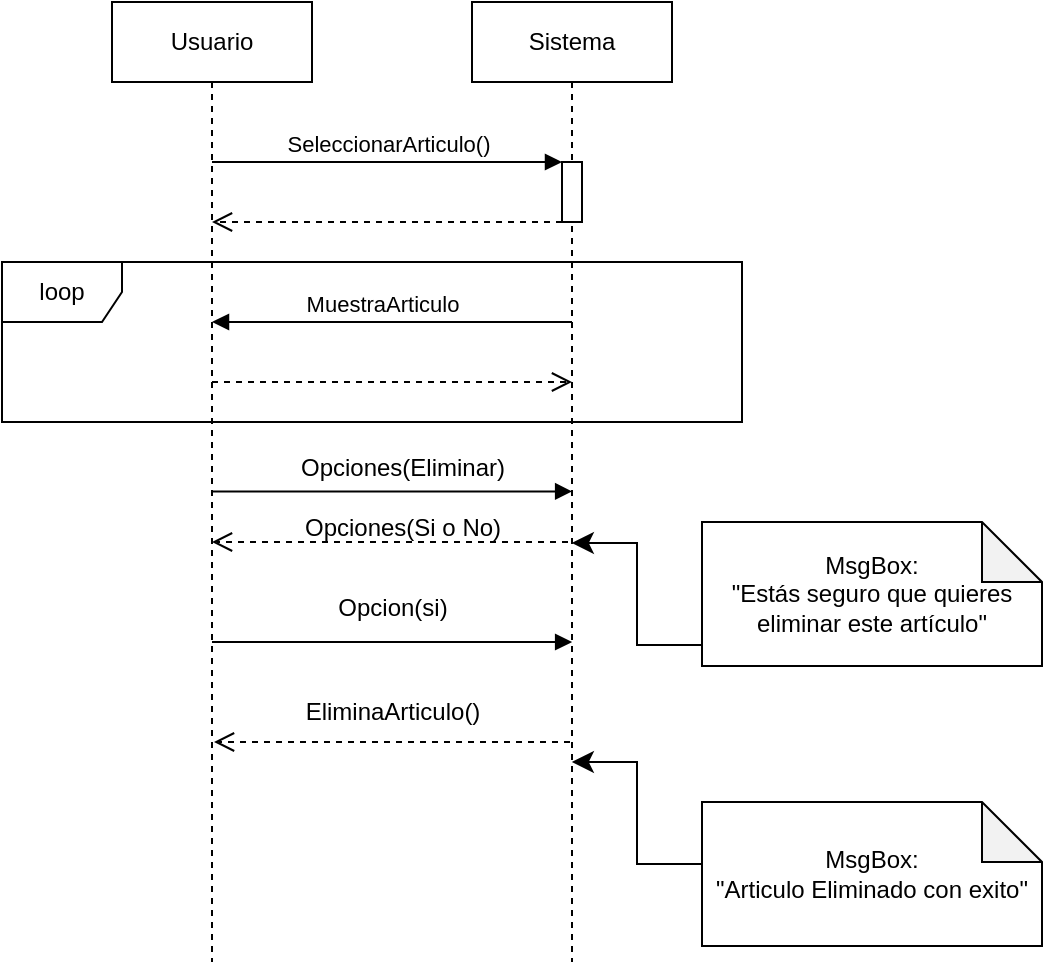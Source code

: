 <mxfile version="24.7.16">
  <diagram name="Page-1" id="2YBvvXClWsGukQMizWep">
    <mxGraphModel grid="1" page="1" gridSize="10" guides="1" tooltips="1" connect="1" arrows="1" fold="1" pageScale="1" pageWidth="850" pageHeight="1100" math="0" shadow="0">
      <root>
        <mxCell id="0" />
        <mxCell id="1" parent="0" />
        <mxCell id="aM9ryv3xv72pqoxQDRHE-1" value="Usuario" style="shape=umlLifeline;perimeter=lifelinePerimeter;whiteSpace=wrap;html=1;container=0;dropTarget=0;collapsible=0;recursiveResize=0;outlineConnect=0;portConstraint=eastwest;newEdgeStyle={&quot;edgeStyle&quot;:&quot;elbowEdgeStyle&quot;,&quot;elbow&quot;:&quot;vertical&quot;,&quot;curved&quot;:0,&quot;rounded&quot;:0};" vertex="1" parent="1">
          <mxGeometry x="285" y="50" width="100" height="480" as="geometry" />
        </mxCell>
        <mxCell id="aM9ryv3xv72pqoxQDRHE-5" value="Sistema" style="shape=umlLifeline;perimeter=lifelinePerimeter;whiteSpace=wrap;html=1;container=0;dropTarget=0;collapsible=0;recursiveResize=0;outlineConnect=0;portConstraint=eastwest;newEdgeStyle={&quot;edgeStyle&quot;:&quot;elbowEdgeStyle&quot;,&quot;elbow&quot;:&quot;vertical&quot;,&quot;curved&quot;:0,&quot;rounded&quot;:0};" vertex="1" parent="1">
          <mxGeometry x="465" y="50" width="100" height="480" as="geometry" />
        </mxCell>
        <mxCell id="aM9ryv3xv72pqoxQDRHE-6" value="&lt;span style=&quot;color: rgba(0, 0, 0, 0); font-family: monospace; font-size: 0px; text-align: start;&quot;&gt;%3CmxGraphModel%3E%3Croot%3E%3CmxCell%20id%3D%220%22%2F%3E%3CmxCell%20id%3D%221%22%20parent%3D%220%22%2F%3E%3CmxCell%20id%3D%222%22%20value%3D%22Sistema%22%20style%3D%22shape%3DumlLifeline%3Bperimeter%3DlifelinePerimeter%3BwhiteSpace%3Dwrap%3Bhtml%3D1%3Bcontainer%3D0%3BdropTarget%3D0%3Bcollapsible%3D0%3BrecursiveResize%3D0%3BoutlineConnect%3D0%3BportConstraint%3Deastwest%3BnewEdgeStyle%3D%7B%26quot%3BedgeStyle%26quot%3B%3A%26quot%3BelbowEdgeStyle%26quot%3B%2C%26quot%3Belbow%26quot%3B%3A%26quot%3Bvertical%26quot%3B%2C%26quot%3Bcurved%26quot%3B%3A0%2C%26quot%3Brounded%26quot%3B%3A0%7D%3B%22%20vertex%3D%221%22%20parent%3D%221%22%3E%3CmxGeometry%20x%3D%22465%22%20y%3D%2250%22%20width%3D%22100%22%20height%3D%22490%22%20as%3D%22geometry%22%2F%3E%3C%2FmxCell%3E%3CmxCell%20id%3D%223%22%20value%3D%22%22%20style%3D%22html%3D1%3Bpoints%3D%5B%5D%3Bperimeter%3DorthogonalPerimeter%3BoutlineConnect%3D0%3BtargetShapes%3DumlLifeline%3BportConstraint%3Deastwest%3BnewEdgeStyle%3D%7B%26quot%3BedgeStyle%26quot%3B%3A%26quot%3BelbowEdgeStyle%26quot%3B%2C%26quot%3Belbow%26quot%3B%3A%26quot%3Bvertical%26quot%3B%2C%26quot%3Bcurved%26quot%3B%3A0%2C%26quot%3Brounded%26quot%3B%3A0%7D%3B%22%20vertex%3D%221%22%20parent%3D%222%22%3E%3CmxGeometry%20x%3D%2245%22%20y%3D%2280%22%20width%3D%2210%22%20height%3D%22130%22%20as%3D%22geometry%22%2F%3E%3C%2FmxCell%3E%3C%2Froot%3E%3C%2FmxGraphModel%3E&lt;/span&gt;" style="html=1;points=[];perimeter=orthogonalPerimeter;outlineConnect=0;targetShapes=umlLifeline;portConstraint=eastwest;newEdgeStyle={&quot;edgeStyle&quot;:&quot;elbowEdgeStyle&quot;,&quot;elbow&quot;:&quot;vertical&quot;,&quot;curved&quot;:0,&quot;rounded&quot;:0};" vertex="1" parent="aM9ryv3xv72pqoxQDRHE-5">
          <mxGeometry x="45" y="80" width="10" height="30" as="geometry" />
        </mxCell>
        <mxCell id="aM9ryv3xv72pqoxQDRHE-7" value="SeleccionarArticulo()" style="html=1;verticalAlign=bottom;endArrow=block;edgeStyle=elbowEdgeStyle;elbow=vertical;curved=0;rounded=0;" edge="1" parent="1" source="aM9ryv3xv72pqoxQDRHE-1" target="aM9ryv3xv72pqoxQDRHE-6">
          <mxGeometry relative="1" as="geometry">
            <mxPoint x="220" y="130" as="sourcePoint" />
            <Array as="points">
              <mxPoint x="425" y="130" />
            </Array>
          </mxGeometry>
        </mxCell>
        <mxCell id="Fs9v8g13hk3tJoiMynEj-2" value="" style="html=1;verticalAlign=bottom;endArrow=open;dashed=1;endSize=8;edgeStyle=elbowEdgeStyle;elbow=vertical;curved=0;rounded=0;" edge="1" parent="1" target="aM9ryv3xv72pqoxQDRHE-1">
          <mxGeometry relative="1" as="geometry">
            <mxPoint x="340" y="160" as="targetPoint" />
            <Array as="points">
              <mxPoint x="435" y="160" />
            </Array>
            <mxPoint x="510" y="160" as="sourcePoint" />
          </mxGeometry>
        </mxCell>
        <mxCell id="Fs9v8g13hk3tJoiMynEj-3" value="loop" style="shape=umlFrame;whiteSpace=wrap;html=1;pointerEvents=0;" vertex="1" parent="1">
          <mxGeometry x="230" y="180" width="370" height="80" as="geometry" />
        </mxCell>
        <mxCell id="Fs9v8g13hk3tJoiMynEj-4" value="MuestraArticulo" style="html=1;verticalAlign=bottom;endArrow=block;edgeStyle=elbowEdgeStyle;elbow=vertical;curved=0;rounded=0;" edge="1" parent="1">
          <mxGeometry x="0.517" relative="1" as="geometry">
            <mxPoint x="343" y="210" as="sourcePoint" />
            <Array as="points">
              <mxPoint x="515" y="210" />
            </Array>
            <mxPoint x="335" y="210" as="targetPoint" />
            <mxPoint as="offset" />
          </mxGeometry>
        </mxCell>
        <mxCell id="Fs9v8g13hk3tJoiMynEj-5" value="" style="html=1;verticalAlign=bottom;endArrow=open;dashed=1;endSize=8;edgeStyle=elbowEdgeStyle;elbow=vertical;curved=0;rounded=0;" edge="1" parent="1" source="aM9ryv3xv72pqoxQDRHE-1">
          <mxGeometry relative="1" as="geometry">
            <mxPoint x="515" y="240" as="targetPoint" />
            <Array as="points">
              <mxPoint x="430" y="240" />
            </Array>
            <mxPoint x="505" y="240" as="sourcePoint" />
          </mxGeometry>
        </mxCell>
        <mxCell id="Fs9v8g13hk3tJoiMynEj-12" value="" style="html=1;verticalAlign=bottom;endArrow=block;edgeStyle=elbowEdgeStyle;elbow=vertical;curved=0;rounded=0;" edge="1" parent="1">
          <mxGeometry relative="1" as="geometry">
            <mxPoint x="334.999" y="294.71" as="sourcePoint" />
            <Array as="points">
              <mxPoint x="430.07" y="294.71" />
            </Array>
            <mxPoint x="515.07" y="294.71" as="targetPoint" />
          </mxGeometry>
        </mxCell>
        <mxCell id="Fs9v8g13hk3tJoiMynEj-17" value="Opciones(Eliminar)" style="text;html=1;align=center;verticalAlign=middle;resizable=0;points=[];autosize=1;strokeColor=none;fillColor=none;" vertex="1" parent="1">
          <mxGeometry x="365" y="268" width="130" height="30" as="geometry" />
        </mxCell>
        <mxCell id="Fs9v8g13hk3tJoiMynEj-22" value="" style="html=1;verticalAlign=bottom;endArrow=open;dashed=1;endSize=8;edgeStyle=elbowEdgeStyle;elbow=vertical;curved=0;rounded=0;" edge="1" parent="1" target="aM9ryv3xv72pqoxQDRHE-1">
          <mxGeometry relative="1" as="geometry">
            <mxPoint x="338" y="320" as="targetPoint" />
            <Array as="points">
              <mxPoint x="438" y="320" />
            </Array>
            <mxPoint x="513" y="320" as="sourcePoint" />
          </mxGeometry>
        </mxCell>
        <mxCell id="Fs9v8g13hk3tJoiMynEj-24" value="MsgBox:&lt;div&gt;&quot;Estás seguro que quieres eliminar este artículo&quot;&lt;/div&gt;" style="shape=note;whiteSpace=wrap;html=1;backgroundOutline=1;darkOpacity=0.05;" vertex="1" parent="1">
          <mxGeometry x="580" y="310" width="170" height="72" as="geometry" />
        </mxCell>
        <mxCell id="Fs9v8g13hk3tJoiMynEj-25" value="" style="edgeStyle=elbowEdgeStyle;elbow=horizontal;endArrow=classic;html=1;curved=0;rounded=0;endSize=8;startSize=8;exitX=0;exitY=0.5;exitDx=0;exitDy=0;exitPerimeter=0;" edge="1" parent="1">
          <mxGeometry width="50" height="50" relative="1" as="geometry">
            <mxPoint x="580" y="371.5" as="sourcePoint" />
            <mxPoint x="514.929" y="320.5" as="targetPoint" />
          </mxGeometry>
        </mxCell>
        <mxCell id="Fs9v8g13hk3tJoiMynEj-26" value="Opciones(Si o No)" style="text;html=1;align=center;verticalAlign=middle;resizable=0;points=[];autosize=1;strokeColor=none;fillColor=none;" vertex="1" parent="1">
          <mxGeometry x="370" y="298" width="120" height="30" as="geometry" />
        </mxCell>
        <mxCell id="Fs9v8g13hk3tJoiMynEj-27" value="" style="html=1;verticalAlign=bottom;endArrow=block;edgeStyle=elbowEdgeStyle;elbow=vertical;curved=0;rounded=0;" edge="1" parent="1">
          <mxGeometry relative="1" as="geometry">
            <mxPoint x="334.999" y="370.0" as="sourcePoint" />
            <Array as="points">
              <mxPoint x="430.07" y="370.0" />
            </Array>
            <mxPoint x="515.07" y="370.0" as="targetPoint" />
          </mxGeometry>
        </mxCell>
        <mxCell id="Fs9v8g13hk3tJoiMynEj-29" value="" style="html=1;verticalAlign=bottom;endArrow=open;dashed=1;endSize=8;edgeStyle=elbowEdgeStyle;elbow=vertical;curved=0;rounded=0;" edge="1" parent="1">
          <mxGeometry relative="1" as="geometry">
            <mxPoint x="336" y="420" as="targetPoint" />
            <Array as="points">
              <mxPoint x="439" y="420" />
            </Array>
            <mxPoint x="514" y="420" as="sourcePoint" />
          </mxGeometry>
        </mxCell>
        <mxCell id="Fs9v8g13hk3tJoiMynEj-30" value="Opcion(si)" style="text;html=1;align=center;verticalAlign=middle;resizable=0;points=[];autosize=1;strokeColor=none;fillColor=none;" vertex="1" parent="1">
          <mxGeometry x="385" y="338" width="80" height="30" as="geometry" />
        </mxCell>
        <mxCell id="Fs9v8g13hk3tJoiMynEj-31" value="EliminaArticulo()" style="text;html=1;align=center;verticalAlign=middle;resizable=0;points=[];autosize=1;strokeColor=none;fillColor=none;" vertex="1" parent="1">
          <mxGeometry x="370" y="390" width="110" height="30" as="geometry" />
        </mxCell>
        <mxCell id="Fs9v8g13hk3tJoiMynEj-34" value="MsgBox:&lt;div&gt;&quot;Articulo Eliminado con exito&quot;&lt;/div&gt;" style="shape=note;whiteSpace=wrap;html=1;backgroundOutline=1;darkOpacity=0.05;" vertex="1" parent="1">
          <mxGeometry x="580" y="450" width="170" height="72" as="geometry" />
        </mxCell>
        <mxCell id="Fs9v8g13hk3tJoiMynEj-35" value="" style="edgeStyle=elbowEdgeStyle;elbow=horizontal;endArrow=classic;html=1;curved=0;rounded=0;endSize=8;startSize=8;exitX=0;exitY=0.5;exitDx=0;exitDy=0;exitPerimeter=0;" edge="1" parent="1">
          <mxGeometry width="50" height="50" relative="1" as="geometry">
            <mxPoint x="580" y="481" as="sourcePoint" />
            <mxPoint x="514.929" y="430" as="targetPoint" />
          </mxGeometry>
        </mxCell>
      </root>
    </mxGraphModel>
  </diagram>
</mxfile>
